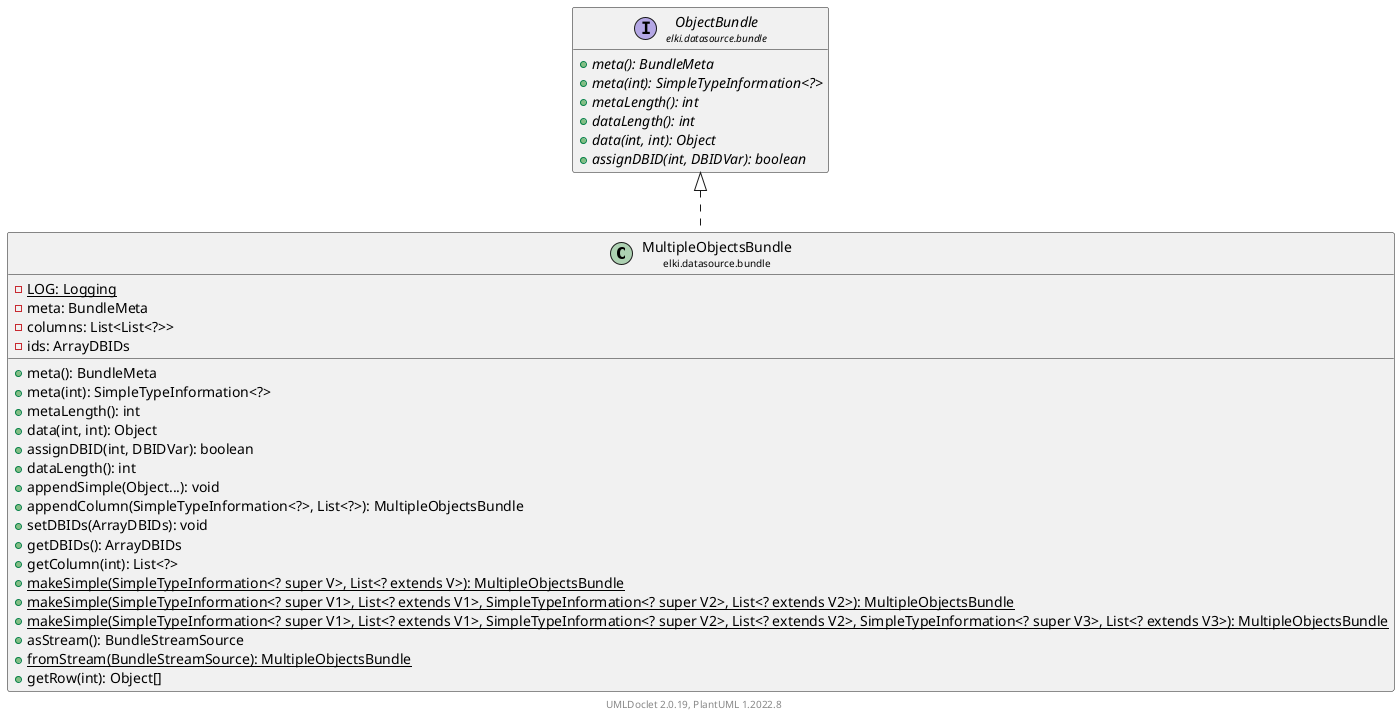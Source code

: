 @startuml
    remove .*\.(Instance|Par|Parameterizer|Factory)$
    set namespaceSeparator none
    hide empty fields
    hide empty methods

    class "<size:14>MultipleObjectsBundle\n<size:10>elki.datasource.bundle" as elki.datasource.bundle.MultipleObjectsBundle [[MultipleObjectsBundle.html]] {
        {static} -LOG: Logging
        -meta: BundleMeta
        -columns: List<List<?>>
        -ids: ArrayDBIDs
        +meta(): BundleMeta
        +meta(int): SimpleTypeInformation<?>
        +metaLength(): int
        +data(int, int): Object
        +assignDBID(int, DBIDVar): boolean
        +dataLength(): int
        +appendSimple(Object...): void
        +appendColumn(SimpleTypeInformation<?>, List<?>): MultipleObjectsBundle
        +setDBIDs(ArrayDBIDs): void
        +getDBIDs(): ArrayDBIDs
        +getColumn(int): List<?>
        {static} +makeSimple(SimpleTypeInformation<? super V>, List<? extends V>): MultipleObjectsBundle
        {static} +makeSimple(SimpleTypeInformation<? super V1>, List<? extends V1>, SimpleTypeInformation<? super V2>, List<? extends V2>): MultipleObjectsBundle
        {static} +makeSimple(SimpleTypeInformation<? super V1>, List<? extends V1>, SimpleTypeInformation<? super V2>, List<? extends V2>, SimpleTypeInformation<? super V3>, List<? extends V3>): MultipleObjectsBundle
        +asStream(): BundleStreamSource
        {static} +fromStream(BundleStreamSource): MultipleObjectsBundle
        +getRow(int): Object[]
    }

    interface "<size:14>ObjectBundle\n<size:10>elki.datasource.bundle" as elki.datasource.bundle.ObjectBundle [[ObjectBundle.html]] {
        {abstract} +meta(): BundleMeta
        {abstract} +meta(int): SimpleTypeInformation<?>
        {abstract} +metaLength(): int
        {abstract} +dataLength(): int
        {abstract} +data(int, int): Object
        {abstract} +assignDBID(int, DBIDVar): boolean
    }

    elki.datasource.bundle.ObjectBundle <|.. elki.datasource.bundle.MultipleObjectsBundle

    center footer UMLDoclet 2.0.19, PlantUML 1.2022.8
@enduml
